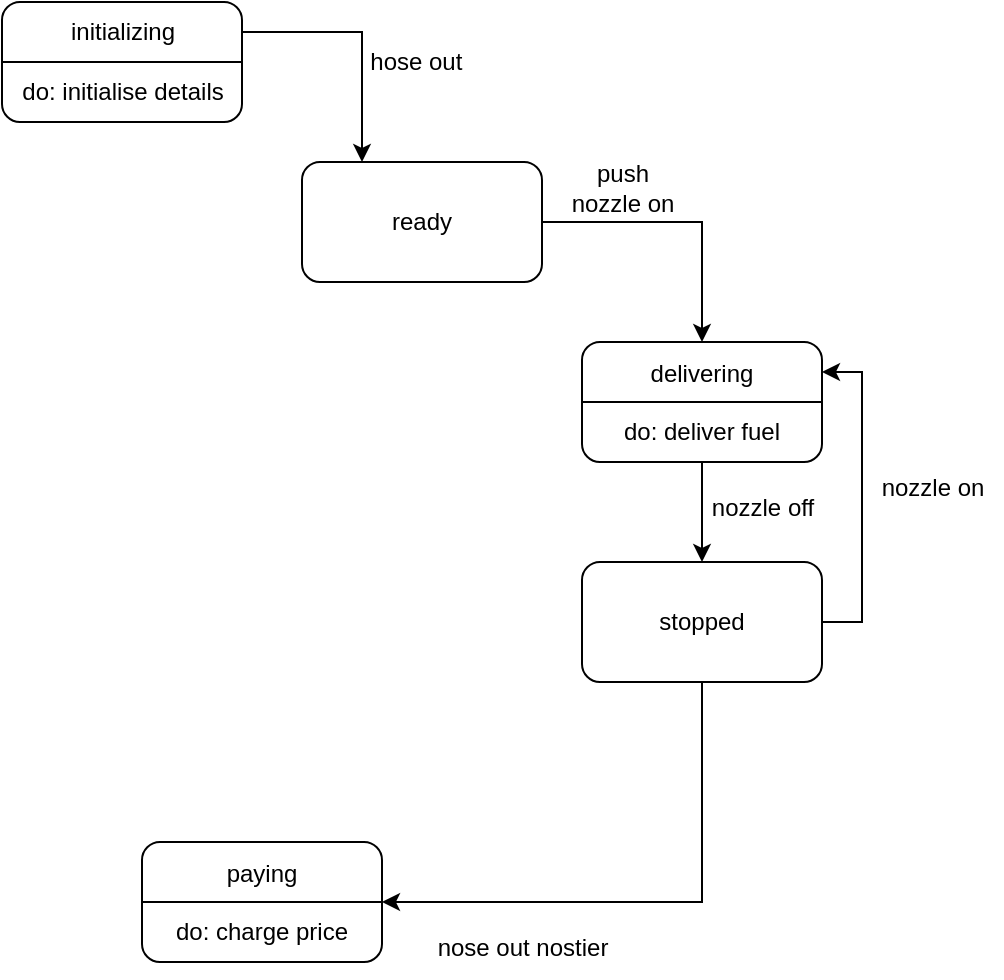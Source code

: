 <mxfile version="22.1.21" type="github">
  <diagram name="Page-1" id="zKWy_iDyfIrhhw43H3Dh">
    <mxGraphModel dx="954" dy="608" grid="1" gridSize="10" guides="1" tooltips="1" connect="1" arrows="1" fold="1" page="1" pageScale="1" pageWidth="850" pageHeight="1100" math="0" shadow="0">
      <root>
        <mxCell id="0" />
        <mxCell id="1" parent="0" />
        <mxCell id="pT3vAjMRivWtY6bsqj_8-7" style="edgeStyle=orthogonalEdgeStyle;rounded=0;orthogonalLoop=1;jettySize=auto;html=1;exitX=1;exitY=0.25;exitDx=0;exitDy=0;entryX=0.25;entryY=0;entryDx=0;entryDy=0;" edge="1" parent="1" source="pT3vAjMRivWtY6bsqj_8-1" target="pT3vAjMRivWtY6bsqj_8-3">
          <mxGeometry relative="1" as="geometry" />
        </mxCell>
        <mxCell id="pT3vAjMRivWtY6bsqj_8-1" value="" style="rounded=1;whiteSpace=wrap;html=1;" vertex="1" parent="1">
          <mxGeometry x="330" y="130" width="120" height="60" as="geometry" />
        </mxCell>
        <mxCell id="pT3vAjMRivWtY6bsqj_8-2" value="" style="endArrow=none;html=1;rounded=0;exitX=0;exitY=0.5;exitDx=0;exitDy=0;entryX=1;entryY=0.5;entryDx=0;entryDy=0;" edge="1" parent="1" source="pT3vAjMRivWtY6bsqj_8-1" target="pT3vAjMRivWtY6bsqj_8-1">
          <mxGeometry width="50" height="50" relative="1" as="geometry">
            <mxPoint x="400" y="380" as="sourcePoint" />
            <mxPoint x="450" y="330" as="targetPoint" />
          </mxGeometry>
        </mxCell>
        <mxCell id="pT3vAjMRivWtY6bsqj_8-10" style="edgeStyle=orthogonalEdgeStyle;rounded=0;orthogonalLoop=1;jettySize=auto;html=1;exitX=1;exitY=0.5;exitDx=0;exitDy=0;entryX=0.5;entryY=0;entryDx=0;entryDy=0;" edge="1" parent="1" source="pT3vAjMRivWtY6bsqj_8-3" target="pT3vAjMRivWtY6bsqj_8-8">
          <mxGeometry relative="1" as="geometry" />
        </mxCell>
        <mxCell id="pT3vAjMRivWtY6bsqj_8-3" value="ready" style="rounded=1;whiteSpace=wrap;html=1;" vertex="1" parent="1">
          <mxGeometry x="480" y="210" width="120" height="60" as="geometry" />
        </mxCell>
        <mxCell id="pT3vAjMRivWtY6bsqj_8-5" value="initializing" style="text;html=1;align=center;verticalAlign=middle;resizable=0;points=[];autosize=1;strokeColor=none;fillColor=none;" vertex="1" parent="1">
          <mxGeometry x="350" y="130" width="80" height="30" as="geometry" />
        </mxCell>
        <mxCell id="pT3vAjMRivWtY6bsqj_8-6" value="do: initialise details" style="text;html=1;align=center;verticalAlign=middle;resizable=0;points=[];autosize=1;strokeColor=none;fillColor=none;" vertex="1" parent="1">
          <mxGeometry x="330" y="160" width="120" height="30" as="geometry" />
        </mxCell>
        <mxCell id="pT3vAjMRivWtY6bsqj_8-14" style="edgeStyle=orthogonalEdgeStyle;rounded=0;orthogonalLoop=1;jettySize=auto;html=1;exitX=0.5;exitY=1;exitDx=0;exitDy=0;entryX=0.5;entryY=0;entryDx=0;entryDy=0;" edge="1" parent="1" source="pT3vAjMRivWtY6bsqj_8-8" target="pT3vAjMRivWtY6bsqj_8-13">
          <mxGeometry relative="1" as="geometry" />
        </mxCell>
        <mxCell id="pT3vAjMRivWtY6bsqj_8-8" value="delivering&lt;br&gt;&lt;br&gt;do: deliver fuel" style="rounded=1;whiteSpace=wrap;html=1;" vertex="1" parent="1">
          <mxGeometry x="620" y="300" width="120" height="60" as="geometry" />
        </mxCell>
        <mxCell id="pT3vAjMRivWtY6bsqj_8-9" value="" style="endArrow=none;html=1;rounded=0;exitX=0;exitY=0.5;exitDx=0;exitDy=0;entryX=1;entryY=0.5;entryDx=0;entryDy=0;" edge="1" parent="1" source="pT3vAjMRivWtY6bsqj_8-8" target="pT3vAjMRivWtY6bsqj_8-8">
          <mxGeometry width="50" height="50" relative="1" as="geometry">
            <mxPoint x="400" y="380" as="sourcePoint" />
            <mxPoint x="450" y="330" as="targetPoint" />
          </mxGeometry>
        </mxCell>
        <mxCell id="pT3vAjMRivWtY6bsqj_8-11" value="hose out&amp;nbsp;&amp;nbsp;" style="text;html=1;align=center;verticalAlign=middle;resizable=0;points=[];autosize=1;strokeColor=none;fillColor=none;" vertex="1" parent="1">
          <mxGeometry x="500" y="145" width="80" height="30" as="geometry" />
        </mxCell>
        <mxCell id="pT3vAjMRivWtY6bsqj_8-12" value="push&lt;br&gt;nozzle on" style="text;html=1;align=center;verticalAlign=middle;resizable=0;points=[];autosize=1;strokeColor=none;fillColor=none;" vertex="1" parent="1">
          <mxGeometry x="605" y="203" width="70" height="40" as="geometry" />
        </mxCell>
        <mxCell id="pT3vAjMRivWtY6bsqj_8-16" style="edgeStyle=orthogonalEdgeStyle;rounded=0;orthogonalLoop=1;jettySize=auto;html=1;exitX=1;exitY=0.5;exitDx=0;exitDy=0;entryX=1;entryY=0.25;entryDx=0;entryDy=0;" edge="1" parent="1" source="pT3vAjMRivWtY6bsqj_8-13" target="pT3vAjMRivWtY6bsqj_8-8">
          <mxGeometry relative="1" as="geometry" />
        </mxCell>
        <mxCell id="pT3vAjMRivWtY6bsqj_8-20" style="edgeStyle=orthogonalEdgeStyle;rounded=0;orthogonalLoop=1;jettySize=auto;html=1;exitX=0.5;exitY=1;exitDx=0;exitDy=0;entryX=1;entryY=0.5;entryDx=0;entryDy=0;" edge="1" parent="1" source="pT3vAjMRivWtY6bsqj_8-13" target="pT3vAjMRivWtY6bsqj_8-18">
          <mxGeometry relative="1" as="geometry" />
        </mxCell>
        <mxCell id="pT3vAjMRivWtY6bsqj_8-13" value="stopped" style="rounded=1;whiteSpace=wrap;html=1;" vertex="1" parent="1">
          <mxGeometry x="620" y="410" width="120" height="60" as="geometry" />
        </mxCell>
        <mxCell id="pT3vAjMRivWtY6bsqj_8-15" value="nozzle off" style="text;html=1;align=center;verticalAlign=middle;resizable=0;points=[];autosize=1;strokeColor=none;fillColor=none;" vertex="1" parent="1">
          <mxGeometry x="675" y="368" width="70" height="30" as="geometry" />
        </mxCell>
        <mxCell id="pT3vAjMRivWtY6bsqj_8-17" value="nozzle on" style="text;html=1;align=center;verticalAlign=middle;resizable=0;points=[];autosize=1;strokeColor=none;fillColor=none;" vertex="1" parent="1">
          <mxGeometry x="760" y="358" width="70" height="30" as="geometry" />
        </mxCell>
        <mxCell id="pT3vAjMRivWtY6bsqj_8-18" value="paying&lt;br&gt;&lt;br&gt;do: charge price" style="rounded=1;whiteSpace=wrap;html=1;" vertex="1" parent="1">
          <mxGeometry x="400" y="550" width="120" height="60" as="geometry" />
        </mxCell>
        <mxCell id="pT3vAjMRivWtY6bsqj_8-19" value="" style="endArrow=none;html=1;rounded=0;exitX=0;exitY=0.5;exitDx=0;exitDy=0;entryX=1;entryY=0.5;entryDx=0;entryDy=0;" edge="1" parent="1" source="pT3vAjMRivWtY6bsqj_8-18" target="pT3vAjMRivWtY6bsqj_8-18">
          <mxGeometry width="50" height="50" relative="1" as="geometry">
            <mxPoint x="400" y="480" as="sourcePoint" />
            <mxPoint x="470" y="450" as="targetPoint" />
          </mxGeometry>
        </mxCell>
        <mxCell id="pT3vAjMRivWtY6bsqj_8-21" value="nose out nostier" style="text;html=1;align=center;verticalAlign=middle;resizable=0;points=[];autosize=1;strokeColor=none;fillColor=none;" vertex="1" parent="1">
          <mxGeometry x="535" y="588" width="110" height="30" as="geometry" />
        </mxCell>
      </root>
    </mxGraphModel>
  </diagram>
</mxfile>
